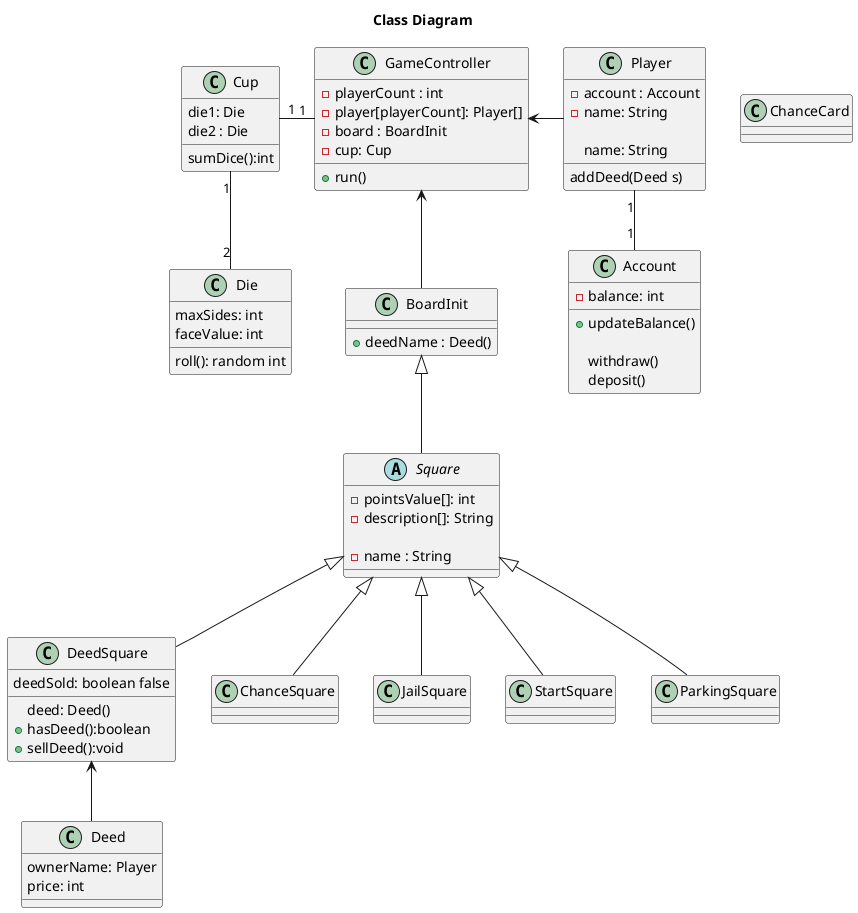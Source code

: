 @startuml

title Class Diagram



class Cup{
die1: Die
die2 : Die
sumDice():int
}

class Die {
maxSides: int
faceValue: int

roll(): random int

}

class GameController {
-playerCount : int
-player[playerCount]: Player[]
-board : BoardInit
-cup: Cup
+run()

}

class Player{
-account : Account
-name: String

}

class Account{
-balance: int
+updateBalance()

}

class Square {
-pointsValue[]: int
-description[]: String

}

class BoardInit {
+deedName : Deed()

}

abstract class Square {
- name : String
}

class DeedSquare {
deed: Deed()
deedSold: boolean false
+hasDeed():boolean
+sellDeed():void

}

class Deed {
ownerName: Player
price: int

}

class Player {
name: String
addDeed(Deed s)

}

class Account {
withdraw()
deposit()

}

class ChanceSquare {}

class ChanceCard {}

class JailSquare {}

class StartSquare {}

class ParkingSquare {}


GameController <-down- BoardInit

BoardInit <|-down- Square

Square <|-down- DeedSquare

DeedSquare <-down- Deed

Square  <|-down- ChanceSquare

Square  <|-down- JailSquare

Square  <|-down- StartSquare

Square  <|-down- ParkingSquare


GameController <-right- Player

GameController "1" -left- "1" Cup




Cup "1" -down- "2" Die

Player "1" -down- "1" Account

@enduml



